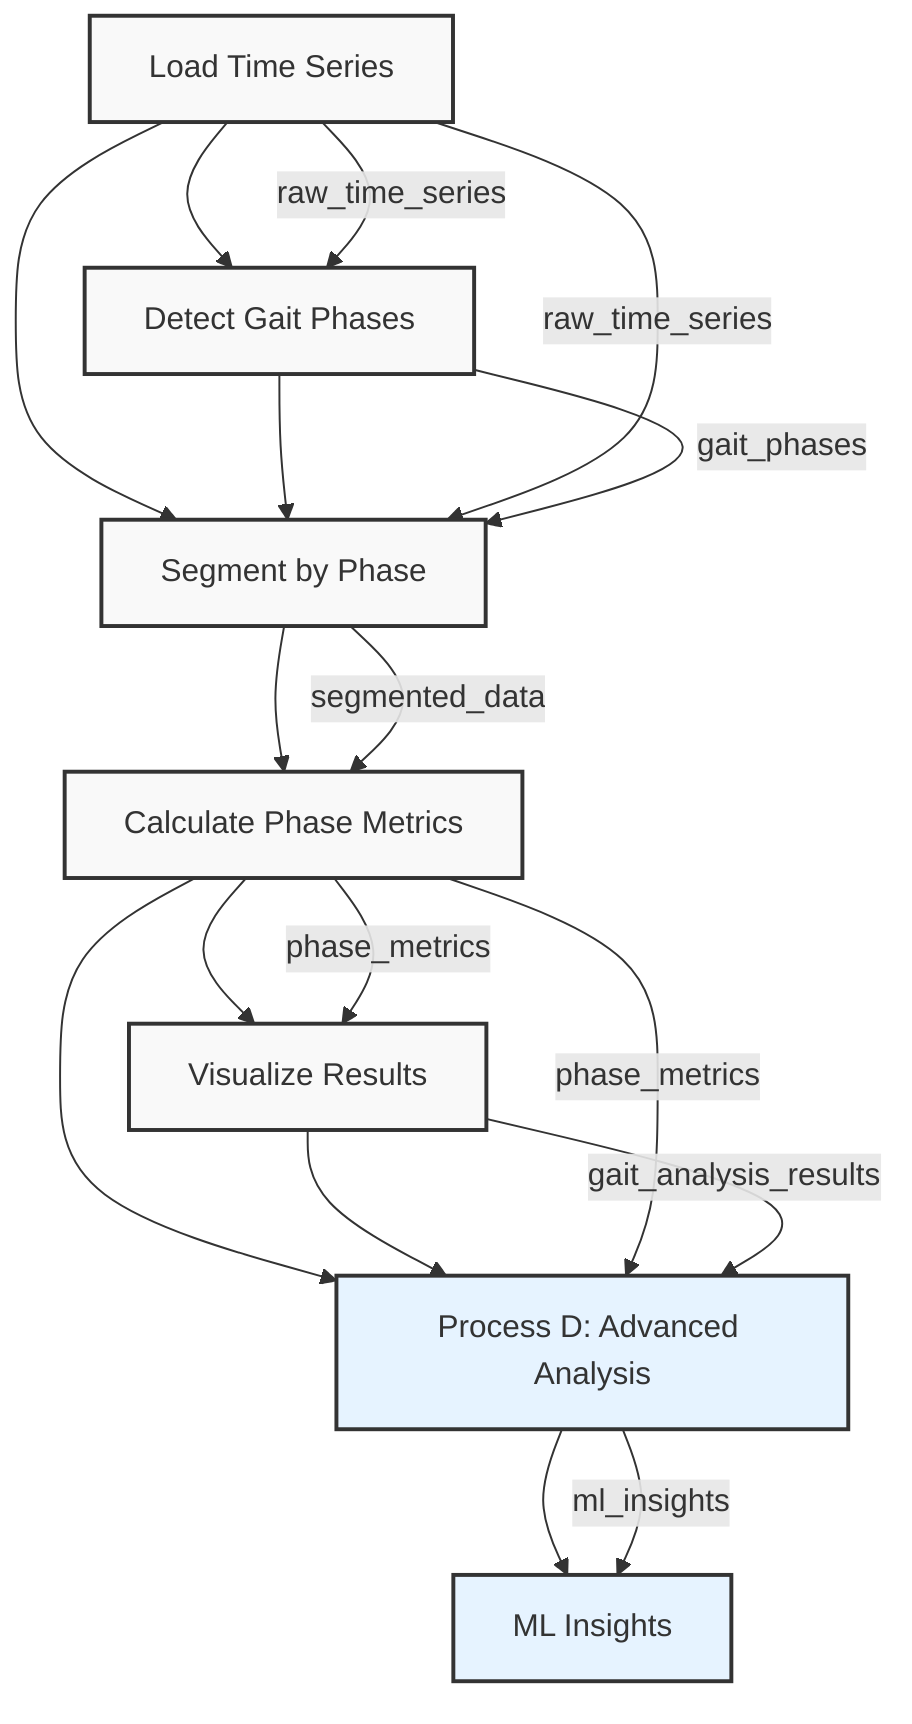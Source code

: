 graph TD
    A[Load Time Series] --> B[Detect Gait Phases]
    A --> C[Segment by Phase]
    B --> C
    C --> D[Calculate Phase Metrics]
    D --> E[Visualize Results]
    D --> F[Process D: Advanced Analysis]
    E --> F
    F --> G[ML Insights]

    A -->|raw_time_series| B
    A -->|raw_time_series| C
    B -->|gait_phases| C
    C -->|segmented_data| D
    D -->|phase_metrics| E
    D -->|phase_metrics| F
    E -->|gait_analysis_results| F
    F -->|ml_insights| G

    style A fill:#f9f9f9,stroke:#333,stroke-width:2px
    style B fill:#f9f9f9,stroke:#333,stroke-width:2px
    style C fill:#f9f9f9,stroke:#333,stroke-width:2px
    style D fill:#f9f9f9,stroke:#333,stroke-width:2px
    style E fill:#f9f9f9,stroke:#333,stroke-width:2px
    style F fill:#e6f3ff,stroke:#333,stroke-width:2px
    style G fill:#e6f3ff,stroke:#333,stroke-width:2px